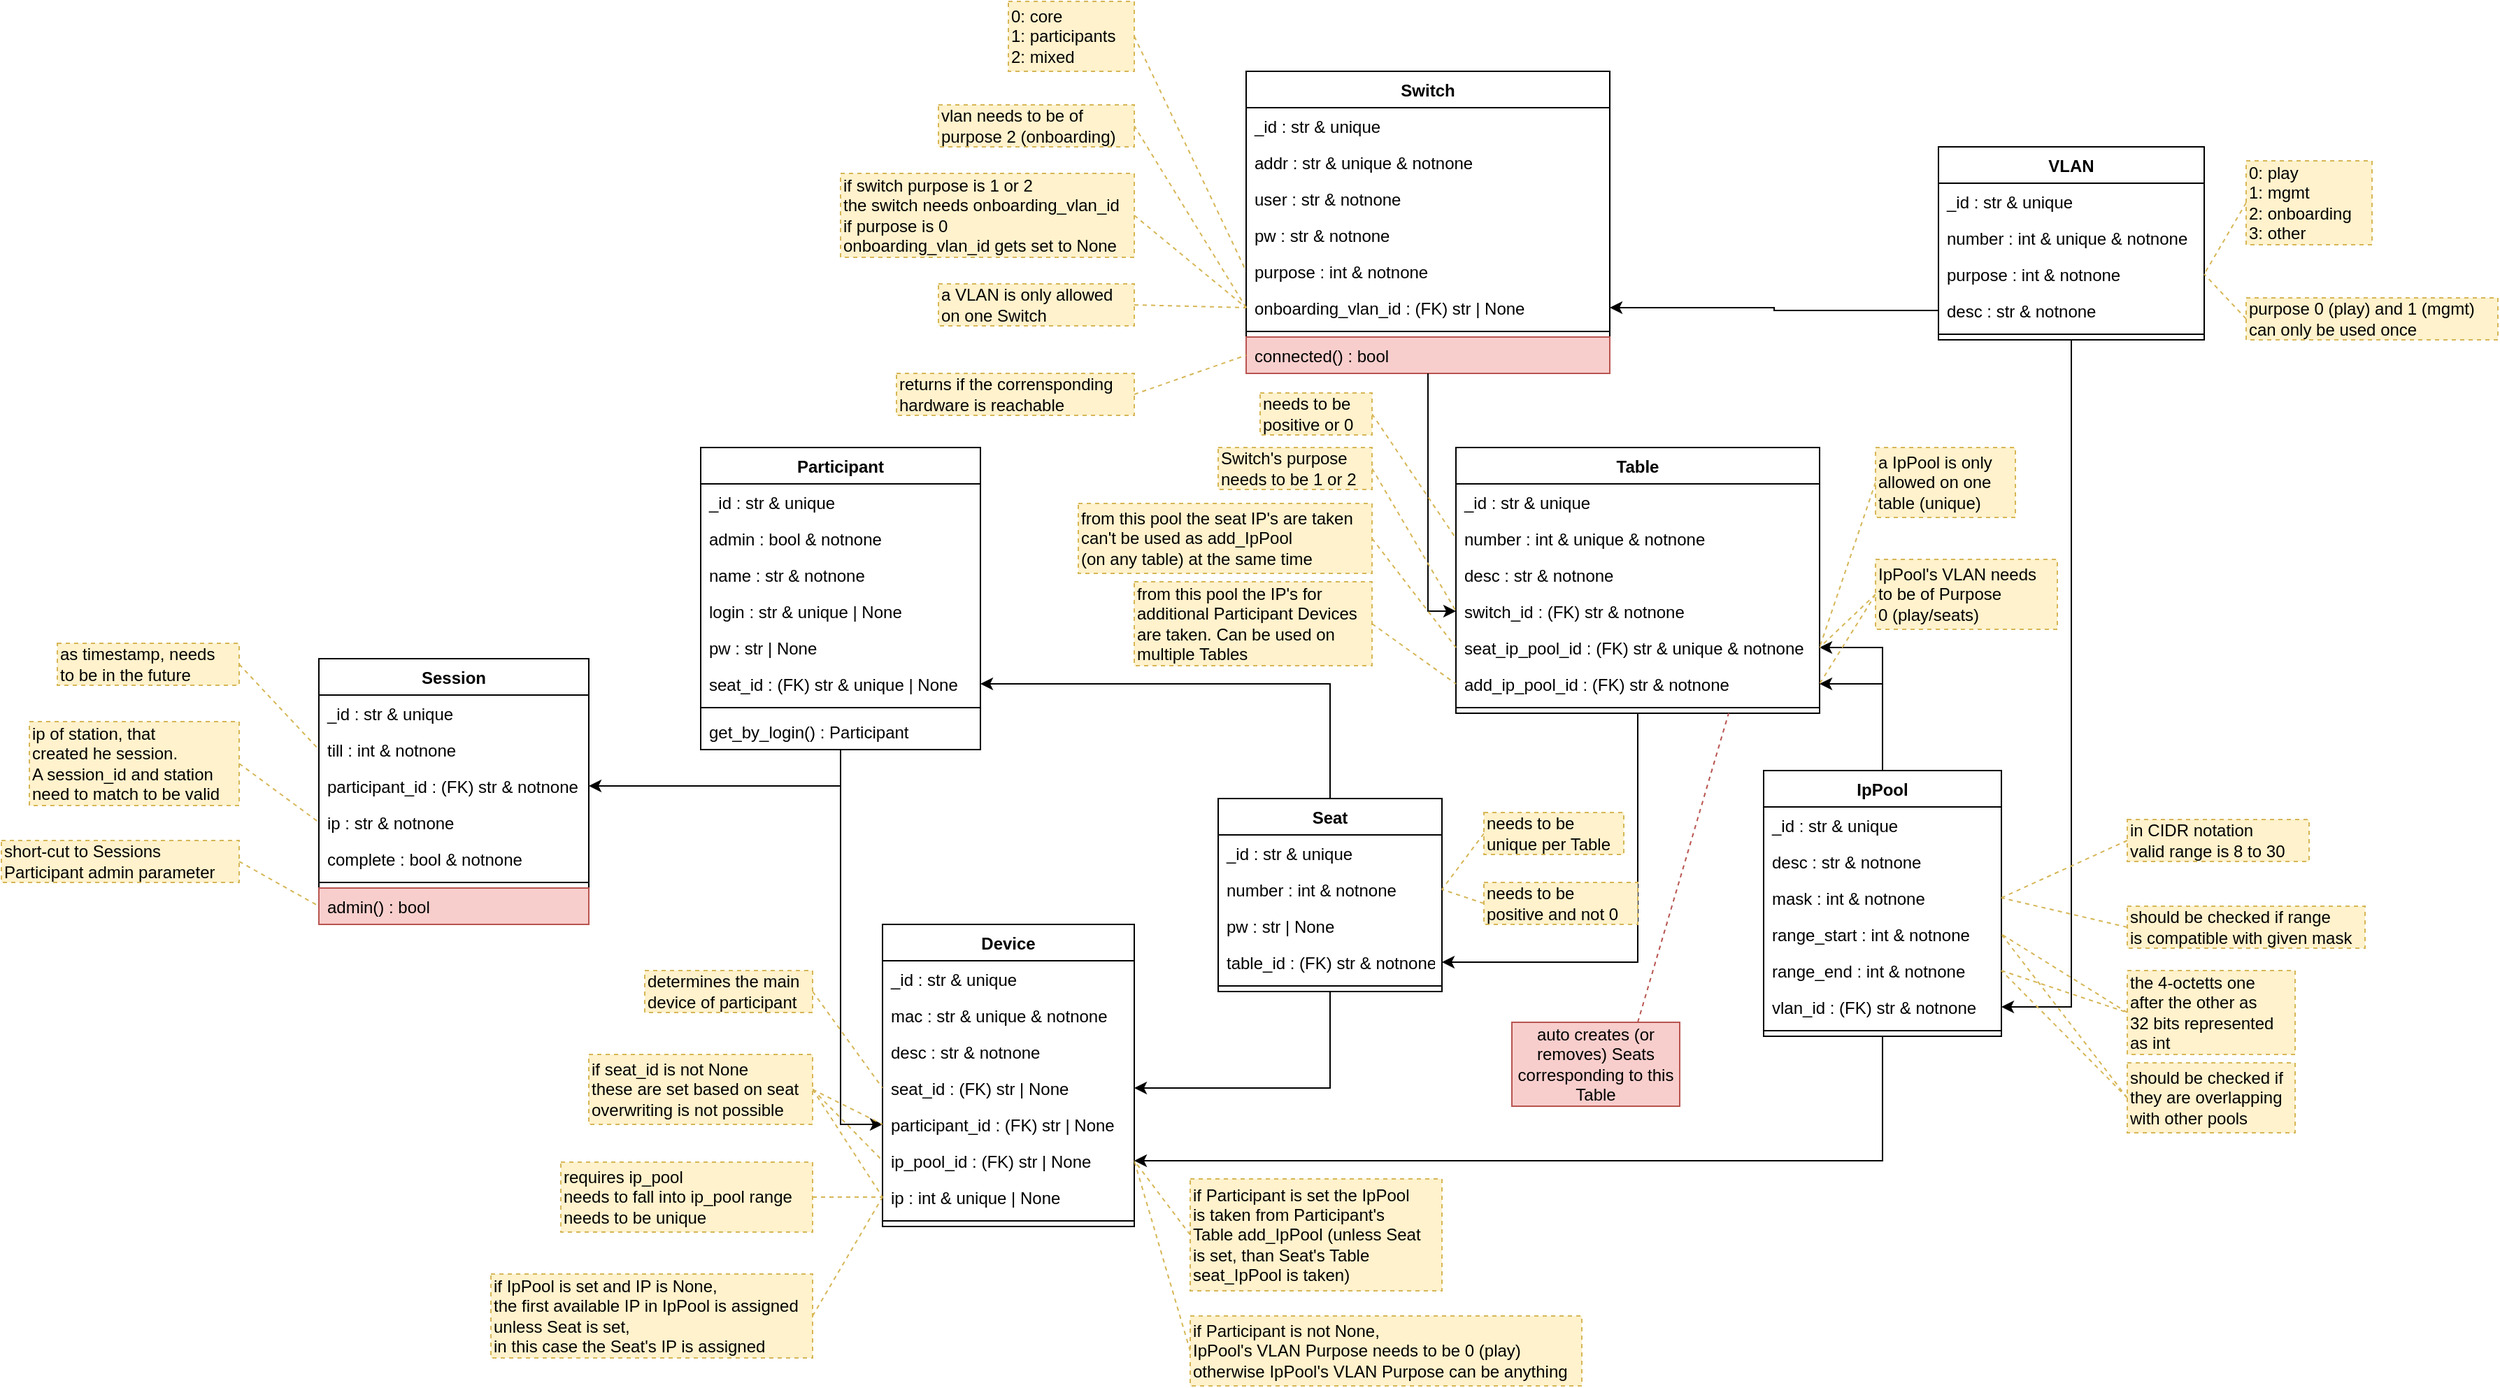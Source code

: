 <mxfile version="18.0.6" type="device"><diagram id="C5RBs43oDa-KdzZeNtuy" name="Page-1"><mxGraphModel dx="2889" dy="1167" grid="1" gridSize="10" guides="1" tooltips="1" connect="1" arrows="1" fold="1" page="1" pageScale="1" pageWidth="827" pageHeight="1169" math="0" shadow="0"><root><mxCell id="WIyWlLk6GJQsqaUBKTNV-0"/><mxCell id="WIyWlLk6GJQsqaUBKTNV-1" parent="WIyWlLk6GJQsqaUBKTNV-0"/><mxCell id="gVJZ379J9d6tVCcwHyOa-42" style="edgeStyle=orthogonalEdgeStyle;rounded=0;orthogonalLoop=1;jettySize=auto;html=1;endArrow=classic;endFill=1;" parent="WIyWlLk6GJQsqaUBKTNV-1" source="gVJZ379J9d6tVCcwHyOa-0" target="gVJZ379J9d6tVCcwHyOa-40" edge="1"><mxGeometry relative="1" as="geometry"/></mxCell><mxCell id="gVJZ379J9d6tVCcwHyOa-0" value="VLAN" style="swimlane;fontStyle=1;align=center;verticalAlign=top;childLayout=stackLayout;horizontal=1;startSize=26;horizontalStack=0;resizeParent=1;resizeParentMax=0;resizeLast=0;collapsible=1;marginBottom=0;" parent="WIyWlLk6GJQsqaUBKTNV-1" vertex="1"><mxGeometry x="705" y="154" width="190" height="138" as="geometry"/></mxCell><mxCell id="gVJZ379J9d6tVCcwHyOa-1" value="_id : str &amp; unique" style="text;strokeColor=none;fillColor=none;align=left;verticalAlign=top;spacingLeft=4;spacingRight=4;overflow=hidden;rotatable=0;points=[[0,0.5],[1,0.5]];portConstraint=eastwest;" parent="gVJZ379J9d6tVCcwHyOa-0" vertex="1"><mxGeometry y="26" width="190" height="26" as="geometry"/></mxCell><mxCell id="gVJZ379J9d6tVCcwHyOa-4" value="number : int &amp; unique &amp; notnone" style="text;strokeColor=none;fillColor=none;align=left;verticalAlign=top;spacingLeft=4;spacingRight=4;overflow=hidden;rotatable=0;points=[[0,0.5],[1,0.5]];portConstraint=eastwest;" parent="gVJZ379J9d6tVCcwHyOa-0" vertex="1"><mxGeometry y="52" width="190" height="26" as="geometry"/></mxCell><mxCell id="gVJZ379J9d6tVCcwHyOa-5" value="purpose : int &amp; notnone" style="text;strokeColor=none;fillColor=none;align=left;verticalAlign=top;spacingLeft=4;spacingRight=4;overflow=hidden;rotatable=0;points=[[0,0.5],[1,0.5]];portConstraint=eastwest;" parent="gVJZ379J9d6tVCcwHyOa-0" vertex="1"><mxGeometry y="78" width="190" height="26" as="geometry"/></mxCell><mxCell id="gVJZ379J9d6tVCcwHyOa-6" value="desc : str &amp; notnone" style="text;strokeColor=none;fillColor=none;align=left;verticalAlign=top;spacingLeft=4;spacingRight=4;overflow=hidden;rotatable=0;points=[[0,0.5],[1,0.5]];portConstraint=eastwest;" parent="gVJZ379J9d6tVCcwHyOa-0" vertex="1"><mxGeometry y="104" width="190" height="26" as="geometry"/></mxCell><mxCell id="gVJZ379J9d6tVCcwHyOa-2" value="" style="line;strokeWidth=1;fillColor=none;align=left;verticalAlign=middle;spacingTop=-1;spacingLeft=3;spacingRight=3;rotatable=0;labelPosition=right;points=[];portConstraint=eastwest;" parent="gVJZ379J9d6tVCcwHyOa-0" vertex="1"><mxGeometry y="130" width="190" height="8" as="geometry"/></mxCell><mxCell id="gVJZ379J9d6tVCcwHyOa-7" value="Switch" style="swimlane;fontStyle=1;align=center;verticalAlign=top;childLayout=stackLayout;horizontal=1;startSize=26;horizontalStack=0;resizeParent=1;resizeParentMax=0;resizeLast=0;collapsible=1;marginBottom=0;" parent="WIyWlLk6GJQsqaUBKTNV-1" vertex="1"><mxGeometry x="210" y="100" width="260" height="216" as="geometry"/></mxCell><mxCell id="gVJZ379J9d6tVCcwHyOa-8" value="_id : str &amp; unique" style="text;strokeColor=none;fillColor=none;align=left;verticalAlign=top;spacingLeft=4;spacingRight=4;overflow=hidden;rotatable=0;points=[[0,0.5],[1,0.5]];portConstraint=eastwest;" parent="gVJZ379J9d6tVCcwHyOa-7" vertex="1"><mxGeometry y="26" width="260" height="26" as="geometry"/></mxCell><mxCell id="gVJZ379J9d6tVCcwHyOa-11" value="addr : str &amp; unique &amp; notnone" style="text;strokeColor=none;fillColor=none;align=left;verticalAlign=top;spacingLeft=4;spacingRight=4;overflow=hidden;rotatable=0;points=[[0,0.5],[1,0.5]];portConstraint=eastwest;" parent="gVJZ379J9d6tVCcwHyOa-7" vertex="1"><mxGeometry y="52" width="260" height="26" as="geometry"/></mxCell><mxCell id="gVJZ379J9d6tVCcwHyOa-12" value="user : str &amp; notnone" style="text;strokeColor=none;fillColor=none;align=left;verticalAlign=top;spacingLeft=4;spacingRight=4;overflow=hidden;rotatable=0;points=[[0,0.5],[1,0.5]];portConstraint=eastwest;" parent="gVJZ379J9d6tVCcwHyOa-7" vertex="1"><mxGeometry y="78" width="260" height="26" as="geometry"/></mxCell><mxCell id="gVJZ379J9d6tVCcwHyOa-13" value="pw : str &amp; notnone" style="text;strokeColor=none;fillColor=none;align=left;verticalAlign=top;spacingLeft=4;spacingRight=4;overflow=hidden;rotatable=0;points=[[0,0.5],[1,0.5]];portConstraint=eastwest;" parent="gVJZ379J9d6tVCcwHyOa-7" vertex="1"><mxGeometry y="104" width="260" height="26" as="geometry"/></mxCell><mxCell id="gVJZ379J9d6tVCcwHyOa-14" value="purpose : int &amp; notnone" style="text;strokeColor=none;fillColor=none;align=left;verticalAlign=top;spacingLeft=4;spacingRight=4;overflow=hidden;rotatable=0;points=[[0,0.5],[1,0.5]];portConstraint=eastwest;" parent="gVJZ379J9d6tVCcwHyOa-7" vertex="1"><mxGeometry y="130" width="260" height="26" as="geometry"/></mxCell><mxCell id="gVJZ379J9d6tVCcwHyOa-15" value="onboarding_vlan_id : (FK) str | None" style="text;align=left;verticalAlign=top;spacingLeft=4;spacingRight=4;overflow=hidden;rotatable=0;points=[[0,0.5],[1,0.5]];portConstraint=eastwest;" parent="gVJZ379J9d6tVCcwHyOa-7" vertex="1"><mxGeometry y="156" width="260" height="26" as="geometry"/></mxCell><mxCell id="gVJZ379J9d6tVCcwHyOa-9" value="" style="line;strokeWidth=1;fillColor=none;align=left;verticalAlign=middle;spacingTop=-1;spacingLeft=3;spacingRight=3;rotatable=0;labelPosition=right;points=[];portConstraint=eastwest;" parent="gVJZ379J9d6tVCcwHyOa-7" vertex="1"><mxGeometry y="182" width="260" height="8" as="geometry"/></mxCell><mxCell id="gVJZ379J9d6tVCcwHyOa-10" value="connected() : bool" style="text;strokeColor=#b85450;fillColor=#f8cecc;align=left;verticalAlign=top;spacingLeft=4;spacingRight=4;overflow=hidden;rotatable=0;points=[[0,0.5],[1,0.5]];portConstraint=eastwest;" parent="gVJZ379J9d6tVCcwHyOa-7" vertex="1"><mxGeometry y="190" width="260" height="26" as="geometry"/></mxCell><mxCell id="gVJZ379J9d6tVCcwHyOa-17" style="rounded=0;orthogonalLoop=1;jettySize=auto;html=1;exitX=1;exitY=0.5;exitDx=0;exitDy=0;dashed=1;fillColor=#fff2cc;strokeColor=#d6b656;endArrow=none;endFill=0;entryX=0;entryY=0.5;entryDx=0;entryDy=0;" parent="WIyWlLk6GJQsqaUBKTNV-1" source="gVJZ379J9d6tVCcwHyOa-16" target="gVJZ379J9d6tVCcwHyOa-14" edge="1"><mxGeometry relative="1" as="geometry"/></mxCell><mxCell id="gVJZ379J9d6tVCcwHyOa-16" value="0: core&lt;br&gt;1: participants&lt;br&gt;2: mixed" style="rounded=0;whiteSpace=wrap;html=1;autosize=1;fillColor=#fff2cc;strokeColor=#d6b656;dashed=1;align=left;verticalAlign=middle;horizontal=1;labelPosition=center;verticalLabelPosition=middle;" parent="WIyWlLk6GJQsqaUBKTNV-1" vertex="1"><mxGeometry x="40" y="50" width="90" height="50" as="geometry"/></mxCell><mxCell id="gVJZ379J9d6tVCcwHyOa-20" style="edgeStyle=none;rounded=0;orthogonalLoop=1;jettySize=auto;html=1;exitX=0;exitY=0.5;exitDx=0;exitDy=0;dashed=1;endArrow=none;endFill=0;fillColor=#fff2cc;strokeColor=#d6b656;entryX=1;entryY=0.5;entryDx=0;entryDy=0;" parent="WIyWlLk6GJQsqaUBKTNV-1" source="gVJZ379J9d6tVCcwHyOa-19" target="gVJZ379J9d6tVCcwHyOa-5" edge="1"><mxGeometry relative="1" as="geometry"/></mxCell><mxCell id="gVJZ379J9d6tVCcwHyOa-19" value="0: play&lt;br&gt;1: mgmt&lt;br&gt;2: onboarding&lt;br&gt;3: other" style="rounded=0;whiteSpace=wrap;html=1;autosize=1;fillColor=#fff2cc;strokeColor=#d6b656;dashed=1;align=left;verticalAlign=middle;horizontal=1;labelPosition=center;verticalLabelPosition=middle;" parent="WIyWlLk6GJQsqaUBKTNV-1" vertex="1"><mxGeometry x="925" y="164" width="90" height="60" as="geometry"/></mxCell><mxCell id="gVJZ379J9d6tVCcwHyOa-21" style="edgeStyle=orthogonalEdgeStyle;rounded=0;orthogonalLoop=1;jettySize=auto;html=1;endArrow=classic;endFill=1;" parent="WIyWlLk6GJQsqaUBKTNV-1" source="gVJZ379J9d6tVCcwHyOa-6" target="gVJZ379J9d6tVCcwHyOa-15" edge="1"><mxGeometry relative="1" as="geometry"/></mxCell><mxCell id="gVJZ379J9d6tVCcwHyOa-22" value="Table" style="swimlane;fontStyle=1;align=center;verticalAlign=top;childLayout=stackLayout;horizontal=1;startSize=26;horizontalStack=0;resizeParent=1;resizeParentMax=0;resizeLast=0;collapsible=1;marginBottom=0;" parent="WIyWlLk6GJQsqaUBKTNV-1" vertex="1"><mxGeometry x="360" y="369" width="260" height="190" as="geometry"/></mxCell><mxCell id="gVJZ379J9d6tVCcwHyOa-23" value="_id : str &amp; unique" style="text;strokeColor=none;fillColor=none;align=left;verticalAlign=top;spacingLeft=4;spacingRight=4;overflow=hidden;rotatable=0;points=[[0,0.5],[1,0.5]];portConstraint=eastwest;dashed=1;" parent="gVJZ379J9d6tVCcwHyOa-22" vertex="1"><mxGeometry y="26" width="260" height="26" as="geometry"/></mxCell><mxCell id="gVJZ379J9d6tVCcwHyOa-26" value="number : int &amp; unique &amp; notnone" style="text;align=left;verticalAlign=top;spacingLeft=4;spacingRight=4;overflow=hidden;rotatable=0;points=[[0,0.5],[1,0.5]];portConstraint=eastwest;dashed=1;" parent="gVJZ379J9d6tVCcwHyOa-22" vertex="1"><mxGeometry y="52" width="260" height="26" as="geometry"/></mxCell><mxCell id="gVJZ379J9d6tVCcwHyOa-27" value="desc : str &amp; notnone" style="text;strokeColor=none;fillColor=none;align=left;verticalAlign=top;spacingLeft=4;spacingRight=4;overflow=hidden;rotatable=0;points=[[0,0.5],[1,0.5]];portConstraint=eastwest;dashed=1;" parent="gVJZ379J9d6tVCcwHyOa-22" vertex="1"><mxGeometry y="78" width="260" height="26" as="geometry"/></mxCell><mxCell id="gVJZ379J9d6tVCcwHyOa-28" value="switch_id : (FK) str &amp; notnone" style="text;strokeColor=none;fillColor=none;align=left;verticalAlign=top;spacingLeft=4;spacingRight=4;overflow=hidden;rotatable=0;points=[[0,0.5],[1,0.5]];portConstraint=eastwest;dashed=1;" parent="gVJZ379J9d6tVCcwHyOa-22" vertex="1"><mxGeometry y="104" width="260" height="26" as="geometry"/></mxCell><mxCell id="vAM5PY0zjY4WqJqc9oYO-8" value="seat_ip_pool_id : (FK) str &amp; unique &amp; notnone" style="text;strokeColor=none;fillColor=none;align=left;verticalAlign=top;spacingLeft=4;spacingRight=4;overflow=hidden;rotatable=0;points=[[0,0.5],[1,0.5]];portConstraint=eastwest;dashed=1;" parent="gVJZ379J9d6tVCcwHyOa-22" vertex="1"><mxGeometry y="130" width="260" height="26" as="geometry"/></mxCell><mxCell id="gVJZ379J9d6tVCcwHyOa-29" value="add_ip_pool_id : (FK) str &amp; notnone" style="text;align=left;verticalAlign=top;spacingLeft=4;spacingRight=4;overflow=hidden;rotatable=0;points=[[0,0.5],[1,0.5]];portConstraint=eastwest;dashed=1;" parent="gVJZ379J9d6tVCcwHyOa-22" vertex="1"><mxGeometry y="156" width="260" height="26" as="geometry"/></mxCell><mxCell id="gVJZ379J9d6tVCcwHyOa-24" value="" style="line;strokeWidth=1;fillColor=none;align=left;verticalAlign=middle;spacingTop=-1;spacingLeft=3;spacingRight=3;rotatable=0;labelPosition=right;points=[];portConstraint=eastwest;" parent="gVJZ379J9d6tVCcwHyOa-22" vertex="1"><mxGeometry y="182" width="260" height="8" as="geometry"/></mxCell><mxCell id="gVJZ379J9d6tVCcwHyOa-30" style="edgeStyle=orthogonalEdgeStyle;rounded=0;orthogonalLoop=1;jettySize=auto;html=1;endArrow=classic;endFill=1;" parent="WIyWlLk6GJQsqaUBKTNV-1" source="gVJZ379J9d6tVCcwHyOa-7" target="gVJZ379J9d6tVCcwHyOa-28" edge="1"><mxGeometry relative="1" as="geometry"/></mxCell><mxCell id="gVJZ379J9d6tVCcwHyOa-41" style="edgeStyle=orthogonalEdgeStyle;rounded=0;orthogonalLoop=1;jettySize=auto;html=1;endArrow=classic;endFill=1;" parent="WIyWlLk6GJQsqaUBKTNV-1" source="gVJZ379J9d6tVCcwHyOa-31" target="gVJZ379J9d6tVCcwHyOa-29" edge="1"><mxGeometry relative="1" as="geometry"/></mxCell><mxCell id="dCRM20Tx0oy-plVv80e_-0" style="edgeStyle=orthogonalEdgeStyle;rounded=0;orthogonalLoop=1;jettySize=auto;html=1;" parent="WIyWlLk6GJQsqaUBKTNV-1" source="gVJZ379J9d6tVCcwHyOa-31" target="vAM5PY0zjY4WqJqc9oYO-8" edge="1"><mxGeometry relative="1" as="geometry"/></mxCell><mxCell id="gVJZ379J9d6tVCcwHyOa-31" value="IpPool" style="swimlane;fontStyle=1;align=center;verticalAlign=top;childLayout=stackLayout;horizontal=1;startSize=26;horizontalStack=0;resizeParent=1;resizeParentMax=0;resizeLast=0;collapsible=1;marginBottom=0;" parent="WIyWlLk6GJQsqaUBKTNV-1" vertex="1"><mxGeometry x="580" y="600" width="170" height="190" as="geometry"/></mxCell><mxCell id="gVJZ379J9d6tVCcwHyOa-32" value="_id : str &amp; unique" style="text;strokeColor=none;fillColor=none;align=left;verticalAlign=top;spacingLeft=4;spacingRight=4;overflow=hidden;rotatable=0;points=[[0,0.5],[1,0.5]];portConstraint=eastwest;" parent="gVJZ379J9d6tVCcwHyOa-31" vertex="1"><mxGeometry y="26" width="170" height="26" as="geometry"/></mxCell><mxCell id="gVJZ379J9d6tVCcwHyOa-36" value="desc : str &amp; notnone" style="text;strokeColor=none;fillColor=none;align=left;verticalAlign=top;spacingLeft=4;spacingRight=4;overflow=hidden;rotatable=0;points=[[0,0.5],[1,0.5]];portConstraint=eastwest;" parent="gVJZ379J9d6tVCcwHyOa-31" vertex="1"><mxGeometry y="52" width="170" height="26" as="geometry"/></mxCell><mxCell id="gVJZ379J9d6tVCcwHyOa-37" value="mask : int &amp; notnone" style="text;strokeColor=none;fillColor=none;align=left;verticalAlign=top;spacingLeft=4;spacingRight=4;overflow=hidden;rotatable=0;points=[[0,0.5],[1,0.5]];portConstraint=eastwest;" parent="gVJZ379J9d6tVCcwHyOa-31" vertex="1"><mxGeometry y="78" width="170" height="26" as="geometry"/></mxCell><mxCell id="gVJZ379J9d6tVCcwHyOa-38" value="range_start : int &amp; notnone" style="text;strokeColor=none;fillColor=none;align=left;verticalAlign=top;spacingLeft=4;spacingRight=4;overflow=hidden;rotatable=0;points=[[0,0.5],[1,0.5]];portConstraint=eastwest;" parent="gVJZ379J9d6tVCcwHyOa-31" vertex="1"><mxGeometry y="104" width="170" height="26" as="geometry"/></mxCell><mxCell id="gVJZ379J9d6tVCcwHyOa-39" value="range_end : int &amp; notnone" style="text;strokeColor=none;fillColor=none;align=left;verticalAlign=top;spacingLeft=4;spacingRight=4;overflow=hidden;rotatable=0;points=[[0,0.5],[1,0.5]];portConstraint=eastwest;" parent="gVJZ379J9d6tVCcwHyOa-31" vertex="1"><mxGeometry y="130" width="170" height="26" as="geometry"/></mxCell><mxCell id="gVJZ379J9d6tVCcwHyOa-40" value="vlan_id : (FK) str &amp; notnone" style="text;strokeColor=none;fillColor=none;align=left;verticalAlign=top;spacingLeft=4;spacingRight=4;overflow=hidden;rotatable=0;points=[[0,0.5],[1,0.5]];portConstraint=eastwest;" parent="gVJZ379J9d6tVCcwHyOa-31" vertex="1"><mxGeometry y="156" width="170" height="26" as="geometry"/></mxCell><mxCell id="gVJZ379J9d6tVCcwHyOa-33" value="" style="line;strokeWidth=1;fillColor=none;align=left;verticalAlign=middle;spacingTop=-1;spacingLeft=3;spacingRight=3;rotatable=0;labelPosition=right;points=[];portConstraint=eastwest;" parent="gVJZ379J9d6tVCcwHyOa-31" vertex="1"><mxGeometry y="182" width="170" height="8" as="geometry"/></mxCell><mxCell id="gVJZ379J9d6tVCcwHyOa-45" style="edgeStyle=none;rounded=0;orthogonalLoop=1;jettySize=auto;html=1;exitX=0;exitY=0.5;exitDx=0;exitDy=0;dashed=1;endArrow=none;endFill=0;entryX=1;entryY=0.5;entryDx=0;entryDy=0;fillColor=#fff2cc;strokeColor=#d6b656;" parent="WIyWlLk6GJQsqaUBKTNV-1" source="gVJZ379J9d6tVCcwHyOa-44" target="gVJZ379J9d6tVCcwHyOa-38" edge="1"><mxGeometry relative="1" as="geometry"><mxPoint x="820" y="670" as="targetPoint"/></mxGeometry></mxCell><mxCell id="gVJZ379J9d6tVCcwHyOa-44" value="the 4-octetts one&lt;br&gt;after the other as&lt;br&gt;32 bits represented&lt;br&gt;as int" style="rounded=0;whiteSpace=wrap;html=1;autosize=1;fillColor=#fff2cc;strokeColor=#d6b656;dashed=1;align=left;verticalAlign=middle;horizontal=1;labelPosition=center;verticalLabelPosition=middle;" parent="WIyWlLk6GJQsqaUBKTNV-1" vertex="1"><mxGeometry x="840" y="743" width="120" height="60" as="geometry"/></mxCell><mxCell id="gVJZ379J9d6tVCcwHyOa-46" style="edgeStyle=none;rounded=0;orthogonalLoop=1;jettySize=auto;html=1;exitX=1;exitY=0.5;exitDx=0;exitDy=0;entryX=0;entryY=0.5;entryDx=0;entryDy=0;dashed=1;endArrow=none;endFill=0;fillColor=#fff2cc;strokeColor=#d6b656;" parent="WIyWlLk6GJQsqaUBKTNV-1" source="gVJZ379J9d6tVCcwHyOa-39" target="gVJZ379J9d6tVCcwHyOa-44" edge="1"><mxGeometry relative="1" as="geometry"/></mxCell><mxCell id="gVJZ379J9d6tVCcwHyOa-64" style="edgeStyle=orthogonalEdgeStyle;rounded=0;orthogonalLoop=1;jettySize=auto;html=1;endArrow=classic;endFill=1;" parent="WIyWlLk6GJQsqaUBKTNV-1" source="gVJZ379J9d6tVCcwHyOa-47" target="gVJZ379J9d6tVCcwHyOa-63" edge="1"><mxGeometry relative="1" as="geometry"/></mxCell><mxCell id="gVJZ379J9d6tVCcwHyOa-47" value="Seat" style="swimlane;fontStyle=1;align=center;verticalAlign=top;childLayout=stackLayout;horizontal=1;startSize=26;horizontalStack=0;resizeParent=1;resizeParentMax=0;resizeLast=0;collapsible=1;marginBottom=0;" parent="WIyWlLk6GJQsqaUBKTNV-1" vertex="1"><mxGeometry x="190" y="620" width="160" height="138" as="geometry"/></mxCell><mxCell id="gVJZ379J9d6tVCcwHyOa-48" value="_id : str &amp; unique" style="text;strokeColor=none;fillColor=none;align=left;verticalAlign=top;spacingLeft=4;spacingRight=4;overflow=hidden;rotatable=0;points=[[0,0.5],[1,0.5]];portConstraint=eastwest;" parent="gVJZ379J9d6tVCcwHyOa-47" vertex="1"><mxGeometry y="26" width="160" height="26" as="geometry"/></mxCell><mxCell id="gVJZ379J9d6tVCcwHyOa-51" value="number : int &amp; notnone" style="text;strokeColor=none;fillColor=none;align=left;verticalAlign=top;spacingLeft=4;spacingRight=4;overflow=hidden;rotatable=0;points=[[0,0.5],[1,0.5]];portConstraint=eastwest;" parent="gVJZ379J9d6tVCcwHyOa-47" vertex="1"><mxGeometry y="52" width="160" height="26" as="geometry"/></mxCell><mxCell id="gVJZ379J9d6tVCcwHyOa-52" value="pw : str | None" style="text;strokeColor=none;fillColor=none;align=left;verticalAlign=top;spacingLeft=4;spacingRight=4;overflow=hidden;rotatable=0;points=[[0,0.5],[1,0.5]];portConstraint=eastwest;" parent="gVJZ379J9d6tVCcwHyOa-47" vertex="1"><mxGeometry y="78" width="160" height="26" as="geometry"/></mxCell><mxCell id="gVJZ379J9d6tVCcwHyOa-53" value="table_id : (FK) str &amp; notnone" style="text;strokeColor=none;fillColor=none;align=left;verticalAlign=top;spacingLeft=4;spacingRight=4;overflow=hidden;rotatable=0;points=[[0,0.5],[1,0.5]];portConstraint=eastwest;" parent="gVJZ379J9d6tVCcwHyOa-47" vertex="1"><mxGeometry y="104" width="160" height="26" as="geometry"/></mxCell><mxCell id="gVJZ379J9d6tVCcwHyOa-49" value="" style="line;strokeWidth=1;fillColor=none;align=left;verticalAlign=middle;spacingTop=-1;spacingLeft=3;spacingRight=3;rotatable=0;labelPosition=right;points=[];portConstraint=eastwest;" parent="gVJZ379J9d6tVCcwHyOa-47" vertex="1"><mxGeometry y="130" width="160" height="8" as="geometry"/></mxCell><mxCell id="gVJZ379J9d6tVCcwHyOa-54" style="edgeStyle=orthogonalEdgeStyle;rounded=0;orthogonalLoop=1;jettySize=auto;html=1;endArrow=classic;endFill=1;" parent="WIyWlLk6GJQsqaUBKTNV-1" source="gVJZ379J9d6tVCcwHyOa-22" target="gVJZ379J9d6tVCcwHyOa-53" edge="1"><mxGeometry relative="1" as="geometry"/></mxCell><mxCell id="gVJZ379J9d6tVCcwHyOa-55" value="Participant" style="swimlane;fontStyle=1;align=center;verticalAlign=top;childLayout=stackLayout;horizontal=1;startSize=26;horizontalStack=0;resizeParent=1;resizeParentMax=0;resizeLast=0;collapsible=1;marginBottom=0;" parent="WIyWlLk6GJQsqaUBKTNV-1" vertex="1"><mxGeometry x="-180" y="369" width="200" height="216" as="geometry"/></mxCell><mxCell id="gVJZ379J9d6tVCcwHyOa-56" value="_id : str &amp; unique" style="text;strokeColor=none;fillColor=none;align=left;verticalAlign=top;spacingLeft=4;spacingRight=4;overflow=hidden;rotatable=0;points=[[0,0.5],[1,0.5]];portConstraint=eastwest;" parent="gVJZ379J9d6tVCcwHyOa-55" vertex="1"><mxGeometry y="26" width="200" height="26" as="geometry"/></mxCell><mxCell id="gVJZ379J9d6tVCcwHyOa-59" value="admin : bool &amp; notnone" style="text;strokeColor=none;fillColor=none;align=left;verticalAlign=top;spacingLeft=4;spacingRight=4;overflow=hidden;rotatable=0;points=[[0,0.5],[1,0.5]];portConstraint=eastwest;" parent="gVJZ379J9d6tVCcwHyOa-55" vertex="1"><mxGeometry y="52" width="200" height="26" as="geometry"/></mxCell><mxCell id="gVJZ379J9d6tVCcwHyOa-60" value="name : str &amp; notnone" style="text;strokeColor=none;fillColor=none;align=left;verticalAlign=top;spacingLeft=4;spacingRight=4;overflow=hidden;rotatable=0;points=[[0,0.5],[1,0.5]];portConstraint=eastwest;" parent="gVJZ379J9d6tVCcwHyOa-55" vertex="1"><mxGeometry y="78" width="200" height="26" as="geometry"/></mxCell><mxCell id="gVJZ379J9d6tVCcwHyOa-61" value="login : str &amp; unique | None" style="text;strokeColor=none;fillColor=none;align=left;verticalAlign=top;spacingLeft=4;spacingRight=4;overflow=hidden;rotatable=0;points=[[0,0.5],[1,0.5]];portConstraint=eastwest;" parent="gVJZ379J9d6tVCcwHyOa-55" vertex="1"><mxGeometry y="104" width="200" height="26" as="geometry"/></mxCell><mxCell id="gVJZ379J9d6tVCcwHyOa-62" value="pw : str | None" style="text;strokeColor=none;fillColor=none;align=left;verticalAlign=top;spacingLeft=4;spacingRight=4;overflow=hidden;rotatable=0;points=[[0,0.5],[1,0.5]];portConstraint=eastwest;" parent="gVJZ379J9d6tVCcwHyOa-55" vertex="1"><mxGeometry y="130" width="200" height="26" as="geometry"/></mxCell><mxCell id="gVJZ379J9d6tVCcwHyOa-63" value="seat_id : (FK) str &amp; unique | None" style="text;strokeColor=none;fillColor=none;align=left;verticalAlign=top;spacingLeft=4;spacingRight=4;overflow=hidden;rotatable=0;points=[[0,0.5],[1,0.5]];portConstraint=eastwest;" parent="gVJZ379J9d6tVCcwHyOa-55" vertex="1"><mxGeometry y="156" width="200" height="26" as="geometry"/></mxCell><mxCell id="gVJZ379J9d6tVCcwHyOa-57" value="" style="line;strokeWidth=1;fillColor=none;align=left;verticalAlign=middle;spacingTop=-1;spacingLeft=3;spacingRight=3;rotatable=0;labelPosition=right;points=[];portConstraint=eastwest;" parent="gVJZ379J9d6tVCcwHyOa-55" vertex="1"><mxGeometry y="182" width="200" height="8" as="geometry"/></mxCell><mxCell id="dF33lPYcqgTTw5QCk_FV-2" value="get_by_login() : Participant" style="text;strokeColor=none;fillColor=none;align=left;verticalAlign=top;spacingLeft=4;spacingRight=4;overflow=hidden;rotatable=0;points=[[0,0.5],[1,0.5]];portConstraint=eastwest;" vertex="1" parent="gVJZ379J9d6tVCcwHyOa-55"><mxGeometry y="190" width="200" height="26" as="geometry"/></mxCell><mxCell id="gVJZ379J9d6tVCcwHyOa-65" value="Device" style="swimlane;fontStyle=1;align=center;verticalAlign=top;childLayout=stackLayout;horizontal=1;startSize=26;horizontalStack=0;resizeParent=1;resizeParentMax=0;resizeLast=0;collapsible=1;marginBottom=0;" parent="WIyWlLk6GJQsqaUBKTNV-1" vertex="1"><mxGeometry x="-50" y="710" width="180" height="216" as="geometry"/></mxCell><mxCell id="gVJZ379J9d6tVCcwHyOa-66" value="_id : str &amp; unique" style="text;strokeColor=none;fillColor=none;align=left;verticalAlign=top;spacingLeft=4;spacingRight=4;overflow=hidden;rotatable=0;points=[[0,0.5],[1,0.5]];portConstraint=eastwest;" parent="gVJZ379J9d6tVCcwHyOa-65" vertex="1"><mxGeometry y="26" width="180" height="26" as="geometry"/></mxCell><mxCell id="gVJZ379J9d6tVCcwHyOa-70" value="mac : str &amp; unique &amp; notnone" style="text;strokeColor=none;fillColor=none;align=left;verticalAlign=top;spacingLeft=4;spacingRight=4;overflow=hidden;rotatable=0;points=[[0,0.5],[1,0.5]];portConstraint=eastwest;" parent="gVJZ379J9d6tVCcwHyOa-65" vertex="1"><mxGeometry y="52" width="180" height="26" as="geometry"/></mxCell><mxCell id="gVJZ379J9d6tVCcwHyOa-71" value="desc : str &amp; notnone" style="text;strokeColor=none;fillColor=none;align=left;verticalAlign=top;spacingLeft=4;spacingRight=4;overflow=hidden;rotatable=0;points=[[0,0.5],[1,0.5]];portConstraint=eastwest;" parent="gVJZ379J9d6tVCcwHyOa-65" vertex="1"><mxGeometry y="78" width="180" height="26" as="geometry"/></mxCell><mxCell id="gVJZ379J9d6tVCcwHyOa-72" value="seat_id : (FK) str | None" style="text;strokeColor=none;fillColor=none;align=left;verticalAlign=top;spacingLeft=4;spacingRight=4;overflow=hidden;rotatable=0;points=[[0,0.5],[1,0.5]];portConstraint=eastwest;" parent="gVJZ379J9d6tVCcwHyOa-65" vertex="1"><mxGeometry y="104" width="180" height="26" as="geometry"/></mxCell><mxCell id="gVJZ379J9d6tVCcwHyOa-73" value="participant_id : (FK) str | None" style="text;strokeColor=none;fillColor=none;align=left;verticalAlign=top;spacingLeft=4;spacingRight=4;overflow=hidden;rotatable=0;points=[[0,0.5],[1,0.5]];portConstraint=eastwest;" parent="gVJZ379J9d6tVCcwHyOa-65" vertex="1"><mxGeometry y="130" width="180" height="26" as="geometry"/></mxCell><mxCell id="gVJZ379J9d6tVCcwHyOa-74" value="ip_pool_id : (FK) str | None" style="text;strokeColor=none;fillColor=none;align=left;verticalAlign=top;spacingLeft=4;spacingRight=4;overflow=hidden;rotatable=0;points=[[0,0.5],[1,0.5]];portConstraint=eastwest;" parent="gVJZ379J9d6tVCcwHyOa-65" vertex="1"><mxGeometry y="156" width="180" height="26" as="geometry"/></mxCell><mxCell id="gVJZ379J9d6tVCcwHyOa-75" value="ip : int &amp; unique | None" style="text;strokeColor=none;fillColor=none;align=left;verticalAlign=top;spacingLeft=4;spacingRight=4;overflow=hidden;rotatable=0;points=[[0,0.5],[1,0.5]];portConstraint=eastwest;" parent="gVJZ379J9d6tVCcwHyOa-65" vertex="1"><mxGeometry y="182" width="180" height="26" as="geometry"/></mxCell><mxCell id="gVJZ379J9d6tVCcwHyOa-67" value="" style="line;strokeWidth=1;fillColor=none;align=left;verticalAlign=middle;spacingTop=-1;spacingLeft=3;spacingRight=3;rotatable=0;labelPosition=right;points=[];portConstraint=eastwest;" parent="gVJZ379J9d6tVCcwHyOa-65" vertex="1"><mxGeometry y="208" width="180" height="8" as="geometry"/></mxCell><mxCell id="gVJZ379J9d6tVCcwHyOa-77" style="edgeStyle=orthogonalEdgeStyle;rounded=0;orthogonalLoop=1;jettySize=auto;html=1;endArrow=classic;endFill=1;" parent="WIyWlLk6GJQsqaUBKTNV-1" source="gVJZ379J9d6tVCcwHyOa-47" target="gVJZ379J9d6tVCcwHyOa-72" edge="1"><mxGeometry relative="1" as="geometry"/></mxCell><mxCell id="gVJZ379J9d6tVCcwHyOa-78" style="edgeStyle=orthogonalEdgeStyle;rounded=0;orthogonalLoop=1;jettySize=auto;html=1;endArrow=classic;endFill=1;" parent="WIyWlLk6GJQsqaUBKTNV-1" source="gVJZ379J9d6tVCcwHyOa-55" target="gVJZ379J9d6tVCcwHyOa-73" edge="1"><mxGeometry relative="1" as="geometry"/></mxCell><mxCell id="gVJZ379J9d6tVCcwHyOa-79" style="edgeStyle=orthogonalEdgeStyle;rounded=0;orthogonalLoop=1;jettySize=auto;html=1;endArrow=classic;endFill=1;" parent="WIyWlLk6GJQsqaUBKTNV-1" source="gVJZ379J9d6tVCcwHyOa-31" target="gVJZ379J9d6tVCcwHyOa-74" edge="1"><mxGeometry relative="1" as="geometry"/></mxCell><mxCell id="RI2Qk7NZv4jEAk47DCzO-2" style="rounded=0;orthogonalLoop=1;jettySize=auto;html=1;exitX=0;exitY=0.5;exitDx=0;exitDy=0;fillColor=#fff2cc;strokeColor=#d6b656;dashed=1;endArrow=none;endFill=0;entryX=1;entryY=0.5;entryDx=0;entryDy=0;" parent="WIyWlLk6GJQsqaUBKTNV-1" source="RI2Qk7NZv4jEAk47DCzO-1" target="gVJZ379J9d6tVCcwHyOa-5" edge="1"><mxGeometry relative="1" as="geometry"/></mxCell><mxCell id="RI2Qk7NZv4jEAk47DCzO-1" value="purpose 0 (play) and 1 (mgmt)&lt;br&gt;can only be used once" style="rounded=0;whiteSpace=wrap;html=1;autosize=1;fillColor=#fff2cc;strokeColor=#d6b656;dashed=1;align=left;verticalAlign=middle;horizontal=1;labelPosition=center;verticalLabelPosition=middle;" parent="WIyWlLk6GJQsqaUBKTNV-1" vertex="1"><mxGeometry x="925" y="262" width="180" height="30" as="geometry"/></mxCell><mxCell id="E9VT_ojXJO5M-pzNniMT-0" value="vlan needs to be of&lt;br&gt;purpose 2 (onboarding)" style="rounded=0;whiteSpace=wrap;html=1;autosize=1;fillColor=#fff2cc;strokeColor=#d6b656;dashed=1;align=left;verticalAlign=middle;horizontal=1;labelPosition=center;verticalLabelPosition=middle;" parent="WIyWlLk6GJQsqaUBKTNV-1" vertex="1"><mxGeometry x="-10" y="124" width="140" height="30" as="geometry"/></mxCell><mxCell id="E9VT_ojXJO5M-pzNniMT-1" style="rounded=0;orthogonalLoop=1;jettySize=auto;html=1;exitX=0;exitY=0.5;exitDx=0;exitDy=0;entryX=1;entryY=0.5;entryDx=0;entryDy=0;dashed=1;fillColor=#fff2cc;strokeColor=#d6b656;endArrow=none;endFill=0;" parent="WIyWlLk6GJQsqaUBKTNV-1" source="gVJZ379J9d6tVCcwHyOa-15" target="E9VT_ojXJO5M-pzNniMT-0" edge="1"><mxGeometry relative="1" as="geometry"/></mxCell><mxCell id="6ryFZqyBRYJDQLr4FPov-0" value="Session" style="swimlane;fontStyle=1;align=center;verticalAlign=top;childLayout=stackLayout;horizontal=1;startSize=26;horizontalStack=0;resizeParent=1;resizeParentMax=0;resizeLast=0;collapsible=1;marginBottom=0;" parent="WIyWlLk6GJQsqaUBKTNV-1" vertex="1"><mxGeometry x="-453" y="520" width="193" height="190" as="geometry"/></mxCell><mxCell id="6ryFZqyBRYJDQLr4FPov-1" value="_id : str &amp; unique" style="text;strokeColor=none;fillColor=none;align=left;verticalAlign=top;spacingLeft=4;spacingRight=4;overflow=hidden;rotatable=0;points=[[0,0.5],[1,0.5]];portConstraint=eastwest;" parent="6ryFZqyBRYJDQLr4FPov-0" vertex="1"><mxGeometry y="26" width="193" height="26" as="geometry"/></mxCell><mxCell id="6ryFZqyBRYJDQLr4FPov-4" value="till : int &amp; notnone" style="text;strokeColor=none;fillColor=none;align=left;verticalAlign=top;spacingLeft=4;spacingRight=4;overflow=hidden;rotatable=0;points=[[0,0.5],[1,0.5]];portConstraint=eastwest;" parent="6ryFZqyBRYJDQLr4FPov-0" vertex="1"><mxGeometry y="52" width="193" height="26" as="geometry"/></mxCell><mxCell id="6ryFZqyBRYJDQLr4FPov-5" value="participant_id : (FK) str &amp; notnone" style="text;strokeColor=none;fillColor=none;align=left;verticalAlign=top;spacingLeft=4;spacingRight=4;overflow=hidden;rotatable=0;points=[[0,0.5],[1,0.5]];portConstraint=eastwest;" parent="6ryFZqyBRYJDQLr4FPov-0" vertex="1"><mxGeometry y="78" width="193" height="26" as="geometry"/></mxCell><mxCell id="6ryFZqyBRYJDQLr4FPov-6" value="ip : str &amp; notnone" style="text;strokeColor=none;fillColor=none;align=left;verticalAlign=top;spacingLeft=4;spacingRight=4;overflow=hidden;rotatable=0;points=[[0,0.5],[1,0.5]];portConstraint=eastwest;" parent="6ryFZqyBRYJDQLr4FPov-0" vertex="1"><mxGeometry y="104" width="193" height="26" as="geometry"/></mxCell><mxCell id="dF33lPYcqgTTw5QCk_FV-0" value="complete : bool &amp; notnone" style="text;align=left;verticalAlign=top;spacingLeft=4;spacingRight=4;overflow=hidden;rotatable=0;points=[[0,0.5],[1,0.5]];portConstraint=eastwest;" vertex="1" parent="6ryFZqyBRYJDQLr4FPov-0"><mxGeometry y="130" width="193" height="26" as="geometry"/></mxCell><mxCell id="6ryFZqyBRYJDQLr4FPov-2" value="" style="line;strokeWidth=1;fillColor=none;align=left;verticalAlign=middle;spacingTop=-1;spacingLeft=3;spacingRight=3;rotatable=0;labelPosition=right;points=[];portConstraint=eastwest;" parent="6ryFZqyBRYJDQLr4FPov-0" vertex="1"><mxGeometry y="156" width="193" height="8" as="geometry"/></mxCell><mxCell id="6ryFZqyBRYJDQLr4FPov-3" value="admin() : bool" style="text;strokeColor=#b85450;fillColor=#f8cecc;align=left;verticalAlign=top;spacingLeft=4;spacingRight=4;overflow=hidden;rotatable=0;points=[[0,0.5],[1,0.5]];portConstraint=eastwest;" parent="6ryFZqyBRYJDQLr4FPov-0" vertex="1"><mxGeometry y="164" width="193" height="26" as="geometry"/></mxCell><mxCell id="6ryFZqyBRYJDQLr4FPov-9" style="rounded=0;orthogonalLoop=1;jettySize=auto;html=1;exitX=1;exitY=0.5;exitDx=0;exitDy=0;dashed=1;fillColor=#fff2cc;strokeColor=#d6b656;endArrow=none;endFill=0;entryX=0;entryY=0.5;entryDx=0;entryDy=0;" parent="WIyWlLk6GJQsqaUBKTNV-1" source="6ryFZqyBRYJDQLr4FPov-7" target="6ryFZqyBRYJDQLr4FPov-6" edge="1"><mxGeometry relative="1" as="geometry"/></mxCell><mxCell id="6ryFZqyBRYJDQLr4FPov-7" value="ip of station, that&lt;br&gt;created he session.&lt;br&gt;A session_id and station&lt;br&gt;need to match to be valid" style="rounded=0;whiteSpace=wrap;html=1;autosize=1;fillColor=#fff2cc;strokeColor=#d6b656;dashed=1;align=left;verticalAlign=middle;horizontal=1;labelPosition=center;verticalLabelPosition=middle;" parent="WIyWlLk6GJQsqaUBKTNV-1" vertex="1"><mxGeometry x="-660" y="565" width="150" height="60" as="geometry"/></mxCell><mxCell id="6ryFZqyBRYJDQLr4FPov-8" style="edgeStyle=orthogonalEdgeStyle;rounded=0;orthogonalLoop=1;jettySize=auto;html=1;" parent="WIyWlLk6GJQsqaUBKTNV-1" source="gVJZ379J9d6tVCcwHyOa-55" target="6ryFZqyBRYJDQLr4FPov-5" edge="1"><mxGeometry relative="1" as="geometry"/></mxCell><mxCell id="6ryFZqyBRYJDQLr4FPov-11" style="edgeStyle=none;rounded=0;orthogonalLoop=1;jettySize=auto;html=1;exitX=1;exitY=0.5;exitDx=0;exitDy=0;entryX=0;entryY=0.5;entryDx=0;entryDy=0;dashed=1;endArrow=none;endFill=0;fillColor=#fff2cc;strokeColor=#d6b656;" parent="WIyWlLk6GJQsqaUBKTNV-1" source="6ryFZqyBRYJDQLr4FPov-10" target="6ryFZqyBRYJDQLr4FPov-3" edge="1"><mxGeometry relative="1" as="geometry"/></mxCell><mxCell id="6ryFZqyBRYJDQLr4FPov-10" value="short-cut to Sessions &lt;br&gt;Participant admin parameter" style="rounded=0;whiteSpace=wrap;html=1;autosize=1;fillColor=#fff2cc;strokeColor=#d6b656;dashed=1;align=left;verticalAlign=middle;horizontal=1;labelPosition=center;verticalLabelPosition=middle;" parent="WIyWlLk6GJQsqaUBKTNV-1" vertex="1"><mxGeometry x="-680" y="650" width="170" height="30" as="geometry"/></mxCell><mxCell id="6ryFZqyBRYJDQLr4FPov-13" style="edgeStyle=none;rounded=0;orthogonalLoop=1;jettySize=auto;html=1;exitX=1;exitY=0.5;exitDx=0;exitDy=0;entryX=0;entryY=0.5;entryDx=0;entryDy=0;dashed=1;endArrow=none;endFill=0;fillColor=#fff2cc;strokeColor=#d6b656;" parent="WIyWlLk6GJQsqaUBKTNV-1" source="6ryFZqyBRYJDQLr4FPov-12" target="gVJZ379J9d6tVCcwHyOa-10" edge="1"><mxGeometry relative="1" as="geometry"/></mxCell><mxCell id="6ryFZqyBRYJDQLr4FPov-12" value="returns if the corrensponding &lt;br&gt;hardware is reachable" style="rounded=0;whiteSpace=wrap;html=1;autosize=1;fillColor=#fff2cc;strokeColor=#d6b656;dashed=1;align=left;verticalAlign=middle;horizontal=1;labelPosition=center;verticalLabelPosition=middle;" parent="WIyWlLk6GJQsqaUBKTNV-1" vertex="1"><mxGeometry x="-40" y="316" width="170" height="30" as="geometry"/></mxCell><mxCell id="owBBHlwj1ZQuICMANocE-1" style="rounded=0;orthogonalLoop=1;jettySize=auto;html=1;exitX=0;exitY=0.5;exitDx=0;exitDy=0;dashed=1;endArrow=none;endFill=0;fillColor=#fff2cc;strokeColor=#d6b656;entryX=1;entryY=0.5;entryDx=0;entryDy=0;" parent="WIyWlLk6GJQsqaUBKTNV-1" source="owBBHlwj1ZQuICMANocE-0" target="gVJZ379J9d6tVCcwHyOa-38" edge="1"><mxGeometry relative="1" as="geometry"/></mxCell><mxCell id="owBBHlwj1ZQuICMANocE-2" style="edgeStyle=none;rounded=0;orthogonalLoop=1;jettySize=auto;html=1;exitX=0;exitY=0.5;exitDx=0;exitDy=0;entryX=1;entryY=0.5;entryDx=0;entryDy=0;dashed=1;endArrow=none;endFill=0;fillColor=#fff2cc;strokeColor=#d6b656;" parent="WIyWlLk6GJQsqaUBKTNV-1" source="owBBHlwj1ZQuICMANocE-0" target="gVJZ379J9d6tVCcwHyOa-39" edge="1"><mxGeometry relative="1" as="geometry"/></mxCell><mxCell id="owBBHlwj1ZQuICMANocE-0" value="should be checked if&lt;br&gt;they are overlapping&lt;br&gt;with other pools" style="rounded=0;whiteSpace=wrap;html=1;autosize=1;fillColor=#fff2cc;strokeColor=#d6b656;dashed=1;align=left;verticalAlign=middle;horizontal=1;labelPosition=center;verticalLabelPosition=middle;" parent="WIyWlLk6GJQsqaUBKTNV-1" vertex="1"><mxGeometry x="840" y="809" width="120" height="50" as="geometry"/></mxCell><mxCell id="owBBHlwj1ZQuICMANocE-4" style="edgeStyle=none;rounded=0;orthogonalLoop=1;jettySize=auto;html=1;exitX=0;exitY=0.5;exitDx=0;exitDy=0;entryX=1;entryY=0.5;entryDx=0;entryDy=0;dashed=1;endArrow=none;endFill=0;fillColor=#fff2cc;strokeColor=#d6b656;" parent="WIyWlLk6GJQsqaUBKTNV-1" source="owBBHlwj1ZQuICMANocE-3" target="vAM5PY0zjY4WqJqc9oYO-8" edge="1"><mxGeometry relative="1" as="geometry"/></mxCell><mxCell id="owBBHlwj1ZQuICMANocE-3" value="a IpPool is only &lt;br&gt;allowed on one&lt;br&gt;table (unique)" style="rounded=0;whiteSpace=wrap;html=1;autosize=1;fillColor=#fff2cc;strokeColor=#d6b656;dashed=1;align=left;verticalAlign=middle;horizontal=1;labelPosition=center;verticalLabelPosition=middle;" parent="WIyWlLk6GJQsqaUBKTNV-1" vertex="1"><mxGeometry x="660" y="369" width="100" height="50" as="geometry"/></mxCell><mxCell id="owBBHlwj1ZQuICMANocE-6" style="edgeStyle=none;rounded=0;orthogonalLoop=1;jettySize=auto;html=1;exitX=0;exitY=0.5;exitDx=0;exitDy=0;entryX=1;entryY=0.5;entryDx=0;entryDy=0;dashed=1;endArrow=none;endFill=0;fillColor=#fff2cc;strokeColor=#d6b656;" parent="WIyWlLk6GJQsqaUBKTNV-1" source="owBBHlwj1ZQuICMANocE-5" target="vAM5PY0zjY4WqJqc9oYO-8" edge="1"><mxGeometry relative="1" as="geometry"/></mxCell><mxCell id="vAM5PY0zjY4WqJqc9oYO-9" style="edgeStyle=none;rounded=0;orthogonalLoop=1;jettySize=auto;html=1;exitX=0;exitY=0.5;exitDx=0;exitDy=0;entryX=1;entryY=0.5;entryDx=0;entryDy=0;dashed=1;endArrow=none;endFill=0;fillColor=#fff2cc;strokeColor=#d6b656;" parent="WIyWlLk6GJQsqaUBKTNV-1" source="owBBHlwj1ZQuICMANocE-5" target="gVJZ379J9d6tVCcwHyOa-29" edge="1"><mxGeometry relative="1" as="geometry"/></mxCell><mxCell id="owBBHlwj1ZQuICMANocE-5" value="IpPool's VLAN needs&lt;br&gt;to be of Purpose&lt;br&gt;0 (play/seats)" style="rounded=0;whiteSpace=wrap;html=1;autosize=1;fillColor=#fff2cc;strokeColor=#d6b656;dashed=1;align=left;verticalAlign=middle;horizontal=1;labelPosition=center;verticalLabelPosition=middle;" parent="WIyWlLk6GJQsqaUBKTNV-1" vertex="1"><mxGeometry x="660" y="449" width="130" height="50" as="geometry"/></mxCell><mxCell id="owBBHlwj1ZQuICMANocE-8" style="edgeStyle=none;rounded=0;orthogonalLoop=1;jettySize=auto;html=1;exitX=1;exitY=0.5;exitDx=0;exitDy=0;entryX=0;entryY=0.5;entryDx=0;entryDy=0;dashed=1;endArrow=none;endFill=0;fillColor=#fff2cc;strokeColor=#d6b656;" parent="WIyWlLk6GJQsqaUBKTNV-1" source="owBBHlwj1ZQuICMANocE-7" target="gVJZ379J9d6tVCcwHyOa-15" edge="1"><mxGeometry relative="1" as="geometry"/></mxCell><mxCell id="owBBHlwj1ZQuICMANocE-7" value="a VLAN is only allowed&lt;br&gt;on one Switch" style="rounded=0;whiteSpace=wrap;html=1;autosize=1;fillColor=#fff2cc;strokeColor=#d6b656;dashed=1;align=left;verticalAlign=middle;horizontal=1;labelPosition=center;verticalLabelPosition=middle;" parent="WIyWlLk6GJQsqaUBKTNV-1" vertex="1"><mxGeometry x="-10" y="252" width="140" height="30" as="geometry"/></mxCell><mxCell id="owBBHlwj1ZQuICMANocE-10" style="edgeStyle=none;rounded=0;orthogonalLoop=1;jettySize=auto;html=1;exitX=1;exitY=0.5;exitDx=0;exitDy=0;entryX=0;entryY=0.5;entryDx=0;entryDy=0;dashed=1;endArrow=none;endFill=0;fillColor=#fff2cc;strokeColor=#d6b656;" parent="WIyWlLk6GJQsqaUBKTNV-1" source="owBBHlwj1ZQuICMANocE-9" target="gVJZ379J9d6tVCcwHyOa-15" edge="1"><mxGeometry relative="1" as="geometry"/></mxCell><mxCell id="owBBHlwj1ZQuICMANocE-9" value="if switch purpose is 1 or 2&lt;br&gt;the switch needs onboarding_vlan_id&lt;br&gt;if purpose is 0&lt;br&gt;onboarding_vlan_id gets set to None" style="rounded=0;whiteSpace=wrap;html=1;autosize=1;fillColor=#fff2cc;strokeColor=#d6b656;dashed=1;align=left;verticalAlign=middle;horizontal=1;labelPosition=center;verticalLabelPosition=middle;" parent="WIyWlLk6GJQsqaUBKTNV-1" vertex="1"><mxGeometry x="-80" y="173" width="210" height="60" as="geometry"/></mxCell><mxCell id="SF1Bi-aYHZgsEsrIOj6g-1" style="rounded=0;orthogonalLoop=1;jettySize=auto;html=1;exitX=0;exitY=0.5;exitDx=0;exitDy=0;entryX=1;entryY=0.5;entryDx=0;entryDy=0;dashed=1;endArrow=none;endFill=0;fillColor=#fff2cc;strokeColor=#d6b656;" parent="WIyWlLk6GJQsqaUBKTNV-1" source="SF1Bi-aYHZgsEsrIOj6g-0" target="gVJZ379J9d6tVCcwHyOa-37" edge="1"><mxGeometry relative="1" as="geometry"/></mxCell><mxCell id="SF1Bi-aYHZgsEsrIOj6g-0" value="in CIDR notation&lt;br&gt;valid range is 8 to 30" style="rounded=0;whiteSpace=wrap;html=1;autosize=1;fillColor=#fff2cc;strokeColor=#d6b656;dashed=1;align=left;verticalAlign=middle;horizontal=1;labelPosition=center;verticalLabelPosition=middle;" parent="WIyWlLk6GJQsqaUBKTNV-1" vertex="1"><mxGeometry x="840" y="635" width="130" height="30" as="geometry"/></mxCell><mxCell id="SF1Bi-aYHZgsEsrIOj6g-3" style="edgeStyle=none;rounded=0;orthogonalLoop=1;jettySize=auto;html=1;exitX=0;exitY=0.5;exitDx=0;exitDy=0;entryX=1;entryY=0.5;entryDx=0;entryDy=0;dashed=1;endArrow=none;endFill=0;fillColor=#fff2cc;strokeColor=#d6b656;" parent="WIyWlLk6GJQsqaUBKTNV-1" source="SF1Bi-aYHZgsEsrIOj6g-2" target="gVJZ379J9d6tVCcwHyOa-37" edge="1"><mxGeometry relative="1" as="geometry"/></mxCell><mxCell id="SF1Bi-aYHZgsEsrIOj6g-2" value="should be checked if range&lt;br&gt;is compatible with given mask" style="rounded=0;whiteSpace=wrap;html=1;autosize=1;fillColor=#fff2cc;strokeColor=#d6b656;dashed=1;align=left;verticalAlign=middle;horizontal=1;labelPosition=center;verticalLabelPosition=middle;" parent="WIyWlLk6GJQsqaUBKTNV-1" vertex="1"><mxGeometry x="840" y="697" width="170" height="30" as="geometry"/></mxCell><mxCell id="1TqEqt4yqF-DsvIg669b-1" style="rounded=0;orthogonalLoop=1;jettySize=auto;html=1;exitX=1;exitY=0.5;exitDx=0;exitDy=0;entryX=0;entryY=0.5;entryDx=0;entryDy=0;dashed=1;endArrow=none;endFill=0;fillColor=#fff2cc;strokeColor=#d6b656;" parent="WIyWlLk6GJQsqaUBKTNV-1" source="1TqEqt4yqF-DsvIg669b-0" target="gVJZ379J9d6tVCcwHyOa-28" edge="1"><mxGeometry relative="1" as="geometry"/></mxCell><mxCell id="1TqEqt4yqF-DsvIg669b-0" value="Switch's purpose&lt;br&gt;needs to be 1 or 2" style="rounded=0;whiteSpace=wrap;html=1;autosize=1;fillColor=#fff2cc;strokeColor=#d6b656;dashed=1;align=left;verticalAlign=middle;horizontal=1;labelPosition=center;verticalLabelPosition=middle;" parent="WIyWlLk6GJQsqaUBKTNV-1" vertex="1"><mxGeometry x="190" y="369" width="110" height="30" as="geometry"/></mxCell><mxCell id="vgT_ItjdJagalke6hvVx-1" style="rounded=0;orthogonalLoop=1;jettySize=auto;html=1;exitX=0;exitY=0.5;exitDx=0;exitDy=0;entryX=1;entryY=0.5;entryDx=0;entryDy=0;dashed=1;endArrow=none;endFill=0;fillColor=#fff2cc;strokeColor=#d6b656;" parent="WIyWlLk6GJQsqaUBKTNV-1" source="vgT_ItjdJagalke6hvVx-0" target="gVJZ379J9d6tVCcwHyOa-51" edge="1"><mxGeometry relative="1" as="geometry"/></mxCell><mxCell id="vgT_ItjdJagalke6hvVx-0" value="needs to be&lt;br&gt;unique per Table" style="rounded=0;whiteSpace=wrap;html=1;autosize=1;fillColor=#fff2cc;strokeColor=#d6b656;dashed=1;align=left;verticalAlign=middle;horizontal=1;labelPosition=center;verticalLabelPosition=middle;" parent="WIyWlLk6GJQsqaUBKTNV-1" vertex="1"><mxGeometry x="380" y="630" width="100" height="30" as="geometry"/></mxCell><mxCell id="vgT_ItjdJagalke6hvVx-3" style="edgeStyle=none;rounded=0;orthogonalLoop=1;jettySize=auto;html=1;exitX=1;exitY=0.5;exitDx=0;exitDy=0;entryX=0;entryY=0.5;entryDx=0;entryDy=0;dashed=1;endArrow=none;endFill=0;fillColor=#fff2cc;strokeColor=#d6b656;" parent="WIyWlLk6GJQsqaUBKTNV-1" source="vgT_ItjdJagalke6hvVx-2" target="gVJZ379J9d6tVCcwHyOa-26" edge="1"><mxGeometry relative="1" as="geometry"/></mxCell><mxCell id="vgT_ItjdJagalke6hvVx-2" value="needs to be&lt;br&gt;positive or 0" style="rounded=0;whiteSpace=wrap;html=1;autosize=1;fillColor=#fff2cc;strokeColor=#d6b656;dashed=1;align=left;verticalAlign=middle;horizontal=1;labelPosition=center;verticalLabelPosition=middle;" parent="WIyWlLk6GJQsqaUBKTNV-1" vertex="1"><mxGeometry x="220" y="330" width="80" height="30" as="geometry"/></mxCell><mxCell id="vgT_ItjdJagalke6hvVx-5" style="edgeStyle=none;rounded=0;orthogonalLoop=1;jettySize=auto;html=1;exitX=0;exitY=0.5;exitDx=0;exitDy=0;entryX=1;entryY=0.5;entryDx=0;entryDy=0;dashed=1;endArrow=none;endFill=0;fillColor=#fff2cc;strokeColor=#d6b656;" parent="WIyWlLk6GJQsqaUBKTNV-1" source="vgT_ItjdJagalke6hvVx-4" target="gVJZ379J9d6tVCcwHyOa-51" edge="1"><mxGeometry relative="1" as="geometry"/></mxCell><mxCell id="vgT_ItjdJagalke6hvVx-4" value="needs to be&lt;br&gt;positive and not 0" style="rounded=0;whiteSpace=wrap;html=1;autosize=1;fillColor=#fff2cc;strokeColor=#d6b656;dashed=1;align=left;verticalAlign=middle;horizontal=1;labelPosition=center;verticalLabelPosition=middle;" parent="WIyWlLk6GJQsqaUBKTNV-1" vertex="1"><mxGeometry x="380" y="680" width="110" height="30" as="geometry"/></mxCell><mxCell id="vAM5PY0zjY4WqJqc9oYO-1" style="rounded=0;orthogonalLoop=1;jettySize=auto;html=1;exitX=1;exitY=0.5;exitDx=0;exitDy=0;entryX=0;entryY=0.5;entryDx=0;entryDy=0;dashed=1;endArrow=none;endFill=0;fillColor=#fff2cc;strokeColor=#d6b656;" parent="WIyWlLk6GJQsqaUBKTNV-1" source="vAM5PY0zjY4WqJqc9oYO-0" target="gVJZ379J9d6tVCcwHyOa-73" edge="1"><mxGeometry relative="1" as="geometry"/></mxCell><mxCell id="vAM5PY0zjY4WqJqc9oYO-2" style="edgeStyle=none;rounded=0;orthogonalLoop=1;jettySize=auto;html=1;exitX=1;exitY=0.5;exitDx=0;exitDy=0;entryX=0;entryY=0.5;entryDx=0;entryDy=0;dashed=1;endArrow=none;endFill=0;fillColor=#fff2cc;strokeColor=#d6b656;" parent="WIyWlLk6GJQsqaUBKTNV-1" source="vAM5PY0zjY4WqJqc9oYO-0" target="gVJZ379J9d6tVCcwHyOa-74" edge="1"><mxGeometry relative="1" as="geometry"/></mxCell><mxCell id="vAM5PY0zjY4WqJqc9oYO-3" style="edgeStyle=none;rounded=0;orthogonalLoop=1;jettySize=auto;html=1;exitX=1;exitY=0.5;exitDx=0;exitDy=0;entryX=0;entryY=0.5;entryDx=0;entryDy=0;dashed=1;endArrow=none;endFill=0;fillColor=#fff2cc;strokeColor=#d6b656;" parent="WIyWlLk6GJQsqaUBKTNV-1" source="vAM5PY0zjY4WqJqc9oYO-0" target="gVJZ379J9d6tVCcwHyOa-75" edge="1"><mxGeometry relative="1" as="geometry"/></mxCell><mxCell id="vAM5PY0zjY4WqJqc9oYO-0" value="if seat_id is not None&lt;br&gt;these are set based on seat&lt;br&gt;overwriting is not possible" style="rounded=0;whiteSpace=wrap;html=1;autosize=1;fillColor=#fff2cc;strokeColor=#d6b656;dashed=1;align=left;verticalAlign=middle;horizontal=1;labelPosition=center;verticalLabelPosition=middle;" parent="WIyWlLk6GJQsqaUBKTNV-1" vertex="1"><mxGeometry x="-260" y="803" width="160" height="50" as="geometry"/></mxCell><mxCell id="vAM5PY0zjY4WqJqc9oYO-5" style="edgeStyle=none;rounded=0;orthogonalLoop=1;jettySize=auto;html=1;exitX=1;exitY=0.5;exitDx=0;exitDy=0;entryX=0;entryY=0.5;entryDx=0;entryDy=0;dashed=1;endArrow=none;endFill=0;fillColor=#fff2cc;strokeColor=#d6b656;" parent="WIyWlLk6GJQsqaUBKTNV-1" source="vAM5PY0zjY4WqJqc9oYO-4" target="gVJZ379J9d6tVCcwHyOa-75" edge="1"><mxGeometry relative="1" as="geometry"/></mxCell><mxCell id="vAM5PY0zjY4WqJqc9oYO-4" value="requires ip_pool&lt;br&gt;needs to fall into ip_pool range&lt;br&gt;needs to be unique" style="rounded=0;whiteSpace=wrap;html=1;autosize=1;fillColor=#fff2cc;strokeColor=#d6b656;dashed=1;align=left;verticalAlign=middle;horizontal=1;labelPosition=center;verticalLabelPosition=middle;" parent="WIyWlLk6GJQsqaUBKTNV-1" vertex="1"><mxGeometry x="-280" y="880" width="180" height="50" as="geometry"/></mxCell><mxCell id="vAM5PY0zjY4WqJqc9oYO-7" style="edgeStyle=none;rounded=0;orthogonalLoop=1;jettySize=auto;html=1;exitX=1;exitY=0.5;exitDx=0;exitDy=0;entryX=0;entryY=0.5;entryDx=0;entryDy=0;dashed=1;endArrow=none;endFill=0;fillColor=#fff2cc;strokeColor=#d6b656;" parent="WIyWlLk6GJQsqaUBKTNV-1" source="vAM5PY0zjY4WqJqc9oYO-6" target="gVJZ379J9d6tVCcwHyOa-72" edge="1"><mxGeometry relative="1" as="geometry"/></mxCell><mxCell id="vAM5PY0zjY4WqJqc9oYO-6" value="determines the main&lt;br&gt;device of participant" style="rounded=0;whiteSpace=wrap;html=1;autosize=1;fillColor=#fff2cc;strokeColor=#d6b656;dashed=1;align=left;verticalAlign=middle;horizontal=1;labelPosition=center;verticalLabelPosition=middle;" parent="WIyWlLk6GJQsqaUBKTNV-1" vertex="1"><mxGeometry x="-220" y="743" width="120" height="30" as="geometry"/></mxCell><mxCell id="vAM5PY0zjY4WqJqc9oYO-13" style="edgeStyle=none;rounded=0;orthogonalLoop=1;jettySize=auto;html=1;exitX=1;exitY=0.5;exitDx=0;exitDy=0;entryX=0;entryY=0.5;entryDx=0;entryDy=0;dashed=1;endArrow=none;endFill=0;fillColor=#fff2cc;strokeColor=#d6b656;" parent="WIyWlLk6GJQsqaUBKTNV-1" source="vAM5PY0zjY4WqJqc9oYO-10" target="vAM5PY0zjY4WqJqc9oYO-8" edge="1"><mxGeometry relative="1" as="geometry"/></mxCell><mxCell id="vAM5PY0zjY4WqJqc9oYO-10" value="from this pool the seat IP's are taken&lt;br&gt;can't be used as add_IpPool&lt;br&gt;(on any table) at the same time" style="rounded=0;whiteSpace=wrap;html=1;autosize=1;fillColor=#fff2cc;strokeColor=#d6b656;dashed=1;align=left;verticalAlign=middle;horizontal=1;labelPosition=center;verticalLabelPosition=middle;" parent="WIyWlLk6GJQsqaUBKTNV-1" vertex="1"><mxGeometry x="90" y="409" width="210" height="50" as="geometry"/></mxCell><mxCell id="vAM5PY0zjY4WqJqc9oYO-12" style="edgeStyle=none;rounded=0;orthogonalLoop=1;jettySize=auto;html=1;exitX=1;exitY=0.5;exitDx=0;exitDy=0;entryX=0;entryY=0.5;entryDx=0;entryDy=0;dashed=1;endArrow=none;endFill=0;fillColor=#fff2cc;strokeColor=#d6b656;" parent="WIyWlLk6GJQsqaUBKTNV-1" source="vAM5PY0zjY4WqJqc9oYO-11" target="gVJZ379J9d6tVCcwHyOa-29" edge="1"><mxGeometry relative="1" as="geometry"/></mxCell><mxCell id="vAM5PY0zjY4WqJqc9oYO-11" value="from this pool the IP's for &lt;br&gt;additional Participant Devices&lt;br&gt;are taken. Can be used on&lt;br&gt;multiple Tables" style="rounded=0;whiteSpace=wrap;html=1;autosize=1;fillColor=#fff2cc;strokeColor=#d6b656;dashed=1;align=left;verticalAlign=middle;horizontal=1;labelPosition=center;verticalLabelPosition=middle;" parent="WIyWlLk6GJQsqaUBKTNV-1" vertex="1"><mxGeometry x="130" y="465" width="170" height="60" as="geometry"/></mxCell><mxCell id="vAM5PY0zjY4WqJqc9oYO-15" style="edgeStyle=none;rounded=0;orthogonalLoop=1;jettySize=auto;html=1;exitX=0;exitY=0.5;exitDx=0;exitDy=0;entryX=1;entryY=0.5;entryDx=0;entryDy=0;dashed=1;endArrow=none;endFill=0;fillColor=#fff2cc;strokeColor=#d6b656;" parent="WIyWlLk6GJQsqaUBKTNV-1" source="vAM5PY0zjY4WqJqc9oYO-14" target="gVJZ379J9d6tVCcwHyOa-74" edge="1"><mxGeometry relative="1" as="geometry"/></mxCell><mxCell id="vAM5PY0zjY4WqJqc9oYO-14" value="if Participant is set the IpPool&lt;br&gt;is taken from Participant's&lt;br&gt;Table add_IpPool (unless Seat&lt;br&gt;is set, than Seat's Table &lt;br&gt;seat_IpPool is taken)" style="rounded=0;whiteSpace=wrap;html=1;autosize=1;fillColor=#fff2cc;strokeColor=#d6b656;dashed=1;align=left;verticalAlign=middle;horizontal=1;labelPosition=center;verticalLabelPosition=middle;" parent="WIyWlLk6GJQsqaUBKTNV-1" vertex="1"><mxGeometry x="170" y="892" width="180" height="80" as="geometry"/></mxCell><mxCell id="c7A_0tNnYi_CNuIfui3b-1" style="rounded=0;orthogonalLoop=1;jettySize=auto;html=1;exitX=1;exitY=0.5;exitDx=0;exitDy=0;entryX=0;entryY=0.5;entryDx=0;entryDy=0;dashed=1;endArrow=none;endFill=0;fillColor=#fff2cc;strokeColor=#d6b656;" parent="WIyWlLk6GJQsqaUBKTNV-1" source="c7A_0tNnYi_CNuIfui3b-0" target="gVJZ379J9d6tVCcwHyOa-75" edge="1"><mxGeometry relative="1" as="geometry"/></mxCell><mxCell id="c7A_0tNnYi_CNuIfui3b-0" value="if IpPool is set and IP is None,&lt;br&gt;the first available IP in IpPool is assigned&lt;br&gt;unless Seat is set,&lt;br&gt;in this case the Seat's IP is assigned" style="rounded=0;whiteSpace=wrap;html=1;autosize=1;fillColor=#fff2cc;strokeColor=#d6b656;dashed=1;align=left;verticalAlign=middle;horizontal=1;labelPosition=center;verticalLabelPosition=middle;" parent="WIyWlLk6GJQsqaUBKTNV-1" vertex="1"><mxGeometry x="-330" y="960" width="230" height="60" as="geometry"/></mxCell><mxCell id="c7A_0tNnYi_CNuIfui3b-3" style="edgeStyle=none;rounded=0;orthogonalLoop=1;jettySize=auto;html=1;exitX=0;exitY=0.5;exitDx=0;exitDy=0;entryX=1;entryY=0.5;entryDx=0;entryDy=0;dashed=1;endArrow=none;endFill=0;fillColor=#fff2cc;strokeColor=#d6b656;" parent="WIyWlLk6GJQsqaUBKTNV-1" source="c7A_0tNnYi_CNuIfui3b-2" target="gVJZ379J9d6tVCcwHyOa-74" edge="1"><mxGeometry relative="1" as="geometry"/></mxCell><mxCell id="c7A_0tNnYi_CNuIfui3b-2" value="if Participant is not None,&lt;br&gt;IpPool's VLAN Purpose needs to be 0 (play)&lt;br&gt;otherwise IpPool's VLAN Purpose can be anything" style="rounded=0;whiteSpace=wrap;html=1;autosize=1;fillColor=#fff2cc;strokeColor=#d6b656;dashed=1;align=left;verticalAlign=middle;horizontal=1;labelPosition=center;verticalLabelPosition=middle;" parent="WIyWlLk6GJQsqaUBKTNV-1" vertex="1"><mxGeometry x="170" y="990" width="280" height="50" as="geometry"/></mxCell><mxCell id="dCRM20Tx0oy-plVv80e_-2" style="rounded=0;orthogonalLoop=1;jettySize=auto;html=1;exitX=0.75;exitY=0;exitDx=0;exitDy=0;endArrow=none;endFill=0;dashed=1;fillColor=#f8cecc;strokeColor=#b85450;entryX=0.75;entryY=1;entryDx=0;entryDy=0;" parent="WIyWlLk6GJQsqaUBKTNV-1" source="dCRM20Tx0oy-plVv80e_-1" target="gVJZ379J9d6tVCcwHyOa-22" edge="1"><mxGeometry relative="1" as="geometry"/></mxCell><mxCell id="dCRM20Tx0oy-plVv80e_-1" value="auto creates (or removes) Seats corresponding to this Table" style="rounded=0;whiteSpace=wrap;html=1;fillColor=#f8cecc;strokeColor=#b85450;" parent="WIyWlLk6GJQsqaUBKTNV-1" vertex="1"><mxGeometry x="400" y="780" width="120" height="60" as="geometry"/></mxCell><mxCell id="4-7WxJPBqtyLSTa9ViAM-1" style="rounded=0;orthogonalLoop=1;jettySize=auto;html=1;exitX=1;exitY=0.5;exitDx=0;exitDy=0;dashed=1;endArrow=none;endFill=0;fillColor=#fff2cc;strokeColor=#d6b656;entryX=0;entryY=0.5;entryDx=0;entryDy=0;" parent="WIyWlLk6GJQsqaUBKTNV-1" source="4-7WxJPBqtyLSTa9ViAM-0" target="6ryFZqyBRYJDQLr4FPov-4" edge="1"><mxGeometry relative="1" as="geometry"/></mxCell><mxCell id="4-7WxJPBqtyLSTa9ViAM-0" value="as timestamp, needs&lt;br&gt;to be in the future" style="rounded=0;whiteSpace=wrap;html=1;autosize=1;fillColor=#fff2cc;strokeColor=#d6b656;dashed=1;align=left;verticalAlign=middle;horizontal=1;labelPosition=center;verticalLabelPosition=middle;" parent="WIyWlLk6GJQsqaUBKTNV-1" vertex="1"><mxGeometry x="-640" y="509" width="130" height="30" as="geometry"/></mxCell></root></mxGraphModel></diagram></mxfile>
